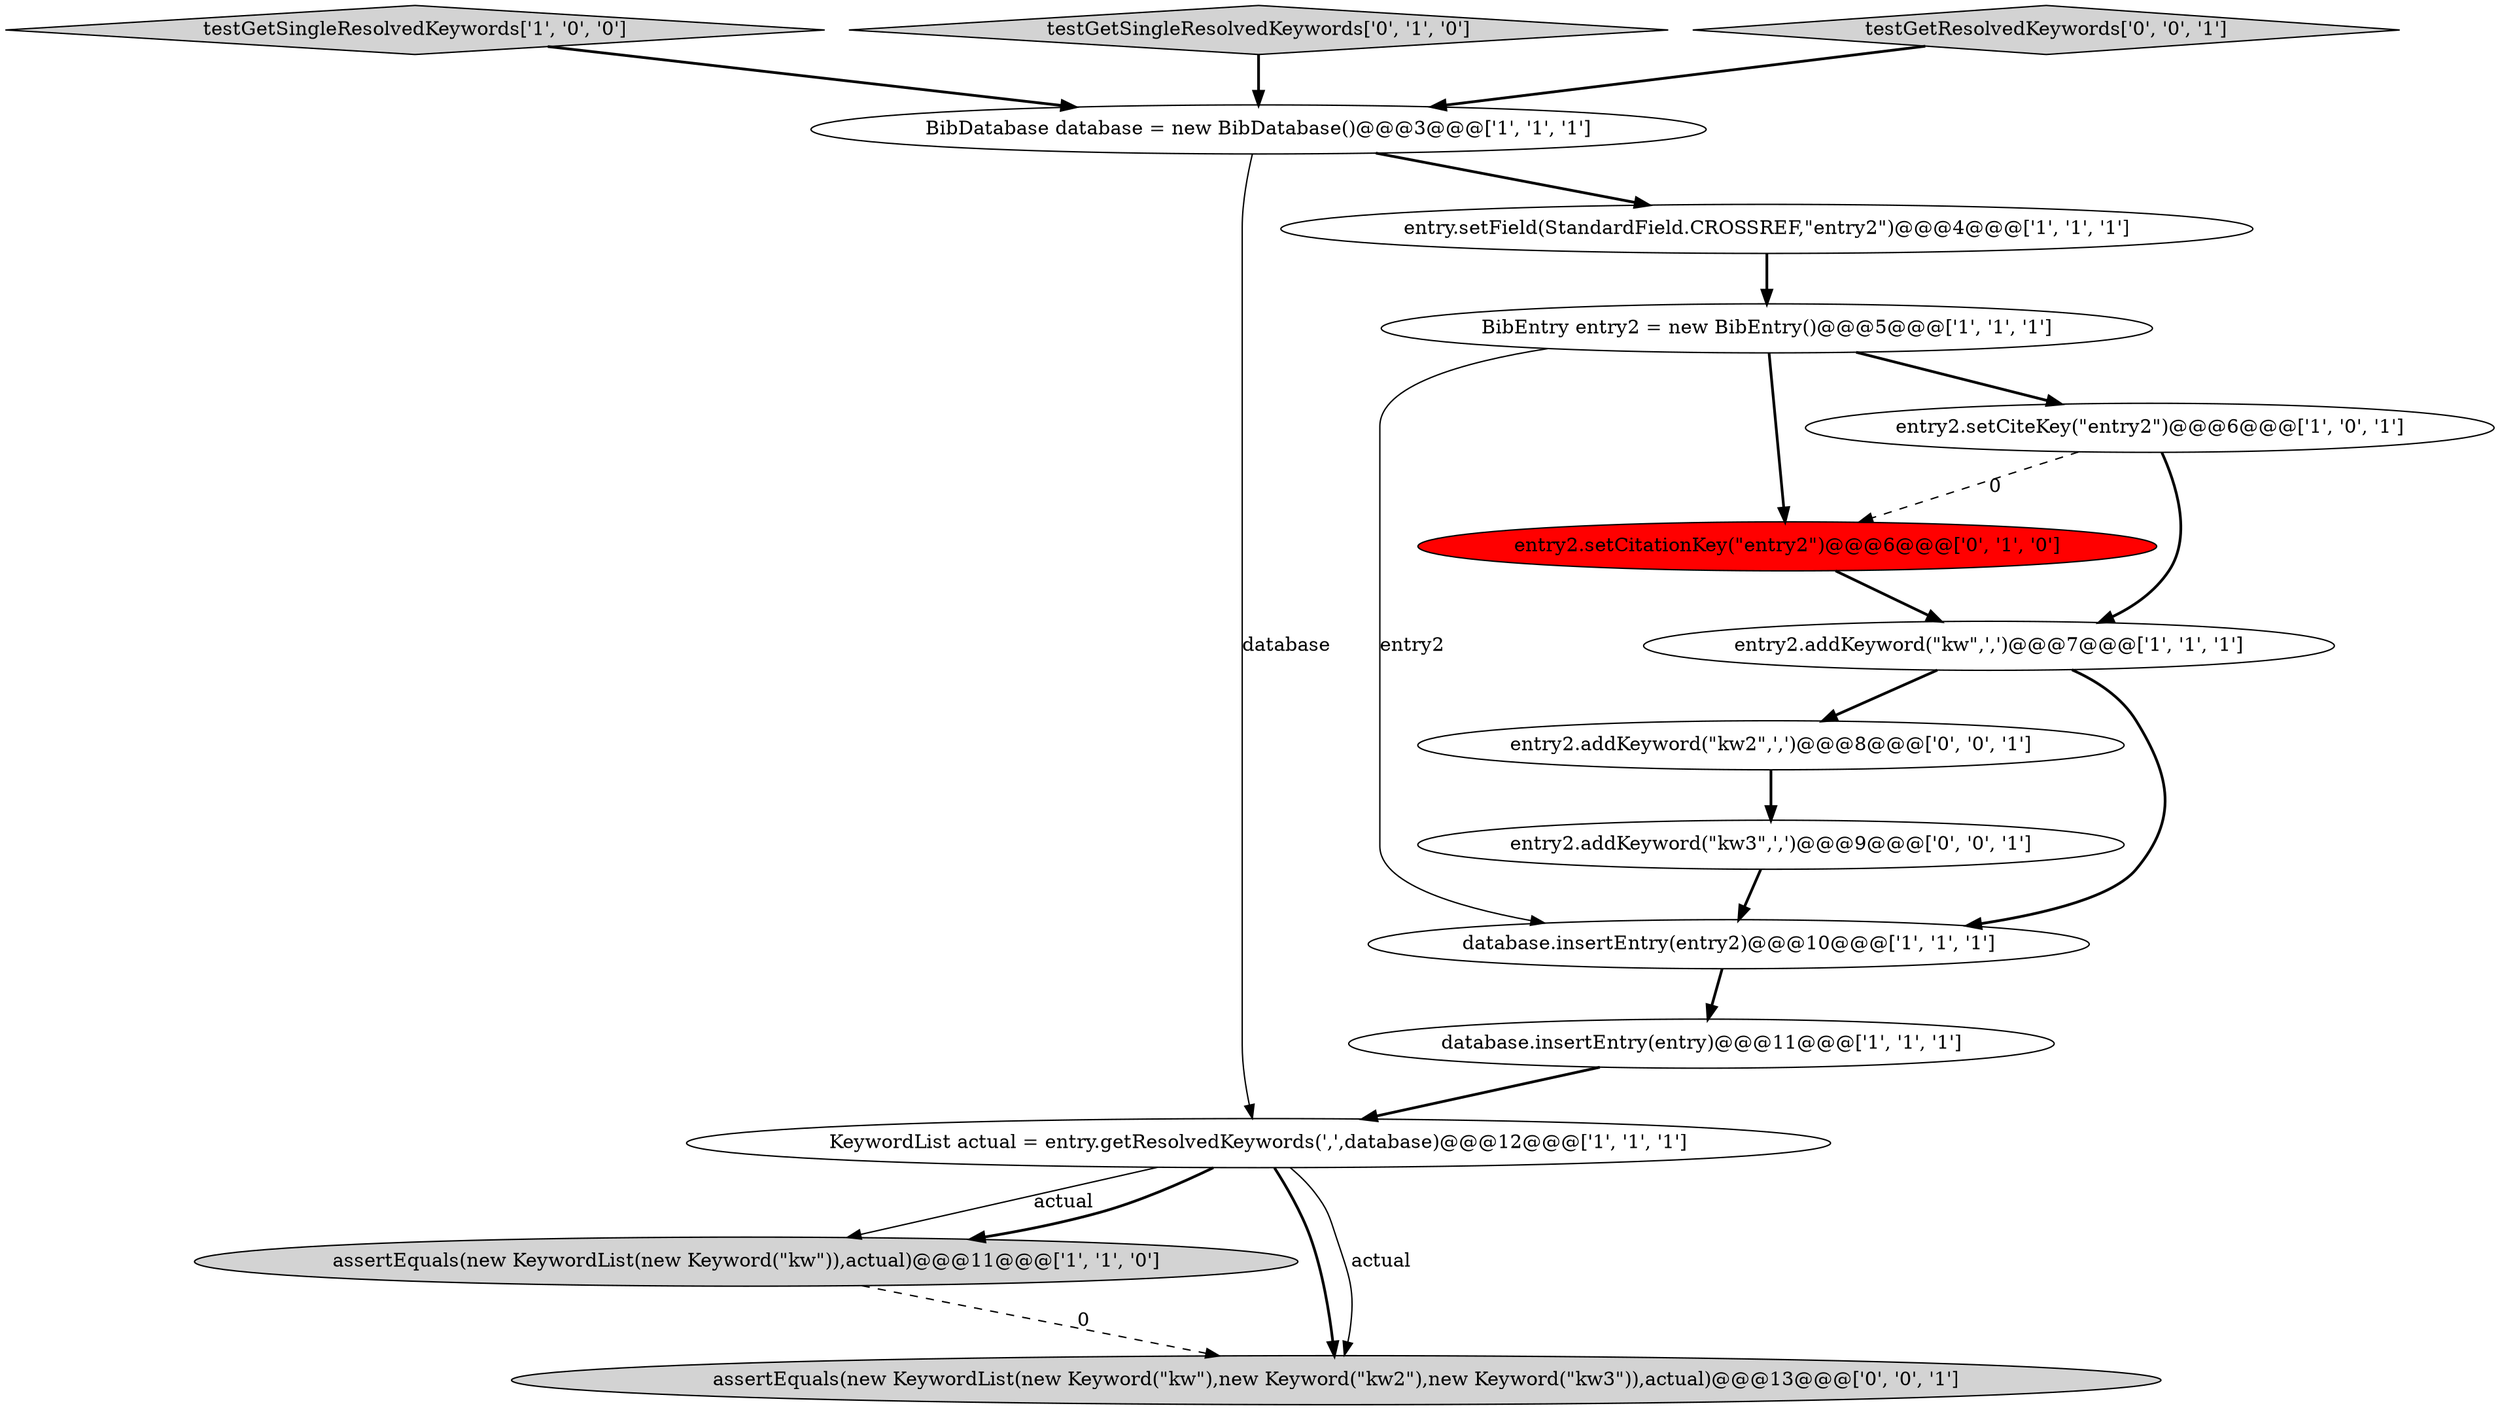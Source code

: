 digraph {
1 [style = filled, label = "assertEquals(new KeywordList(new Keyword(\"kw\")),actual)@@@11@@@['1', '1', '0']", fillcolor = lightgray, shape = ellipse image = "AAA0AAABBB1BBB"];
8 [style = filled, label = "testGetSingleResolvedKeywords['1', '0', '0']", fillcolor = lightgray, shape = diamond image = "AAA0AAABBB1BBB"];
10 [style = filled, label = "testGetSingleResolvedKeywords['0', '1', '0']", fillcolor = lightgray, shape = diamond image = "AAA0AAABBB2BBB"];
7 [style = filled, label = "KeywordList actual = entry.getResolvedKeywords(',',database)@@@12@@@['1', '1', '1']", fillcolor = white, shape = ellipse image = "AAA0AAABBB1BBB"];
15 [style = filled, label = "testGetResolvedKeywords['0', '0', '1']", fillcolor = lightgray, shape = diamond image = "AAA0AAABBB3BBB"];
2 [style = filled, label = "BibEntry entry2 = new BibEntry()@@@5@@@['1', '1', '1']", fillcolor = white, shape = ellipse image = "AAA0AAABBB1BBB"];
6 [style = filled, label = "entry2.addKeyword(\"kw\",',')@@@7@@@['1', '1', '1']", fillcolor = white, shape = ellipse image = "AAA0AAABBB1BBB"];
12 [style = filled, label = "entry2.addKeyword(\"kw3\",',')@@@9@@@['0', '0', '1']", fillcolor = white, shape = ellipse image = "AAA0AAABBB3BBB"];
9 [style = filled, label = "entry2.setCiteKey(\"entry2\")@@@6@@@['1', '0', '1']", fillcolor = white, shape = ellipse image = "AAA0AAABBB1BBB"];
3 [style = filled, label = "database.insertEntry(entry)@@@11@@@['1', '1', '1']", fillcolor = white, shape = ellipse image = "AAA0AAABBB1BBB"];
13 [style = filled, label = "entry2.addKeyword(\"kw2\",',')@@@8@@@['0', '0', '1']", fillcolor = white, shape = ellipse image = "AAA0AAABBB3BBB"];
0 [style = filled, label = "database.insertEntry(entry2)@@@10@@@['1', '1', '1']", fillcolor = white, shape = ellipse image = "AAA0AAABBB1BBB"];
14 [style = filled, label = "assertEquals(new KeywordList(new Keyword(\"kw\"),new Keyword(\"kw2\"),new Keyword(\"kw3\")),actual)@@@13@@@['0', '0', '1']", fillcolor = lightgray, shape = ellipse image = "AAA0AAABBB3BBB"];
4 [style = filled, label = "BibDatabase database = new BibDatabase()@@@3@@@['1', '1', '1']", fillcolor = white, shape = ellipse image = "AAA0AAABBB1BBB"];
5 [style = filled, label = "entry.setField(StandardField.CROSSREF,\"entry2\")@@@4@@@['1', '1', '1']", fillcolor = white, shape = ellipse image = "AAA0AAABBB1BBB"];
11 [style = filled, label = "entry2.setCitationKey(\"entry2\")@@@6@@@['0', '1', '0']", fillcolor = red, shape = ellipse image = "AAA1AAABBB2BBB"];
0->3 [style = bold, label=""];
7->1 [style = solid, label="actual"];
7->1 [style = bold, label=""];
1->14 [style = dashed, label="0"];
11->6 [style = bold, label=""];
6->0 [style = bold, label=""];
2->9 [style = bold, label=""];
12->0 [style = bold, label=""];
2->0 [style = solid, label="entry2"];
9->6 [style = bold, label=""];
7->14 [style = bold, label=""];
5->2 [style = bold, label=""];
13->12 [style = bold, label=""];
3->7 [style = bold, label=""];
7->14 [style = solid, label="actual"];
6->13 [style = bold, label=""];
15->4 [style = bold, label=""];
10->4 [style = bold, label=""];
9->11 [style = dashed, label="0"];
8->4 [style = bold, label=""];
4->5 [style = bold, label=""];
2->11 [style = bold, label=""];
4->7 [style = solid, label="database"];
}
